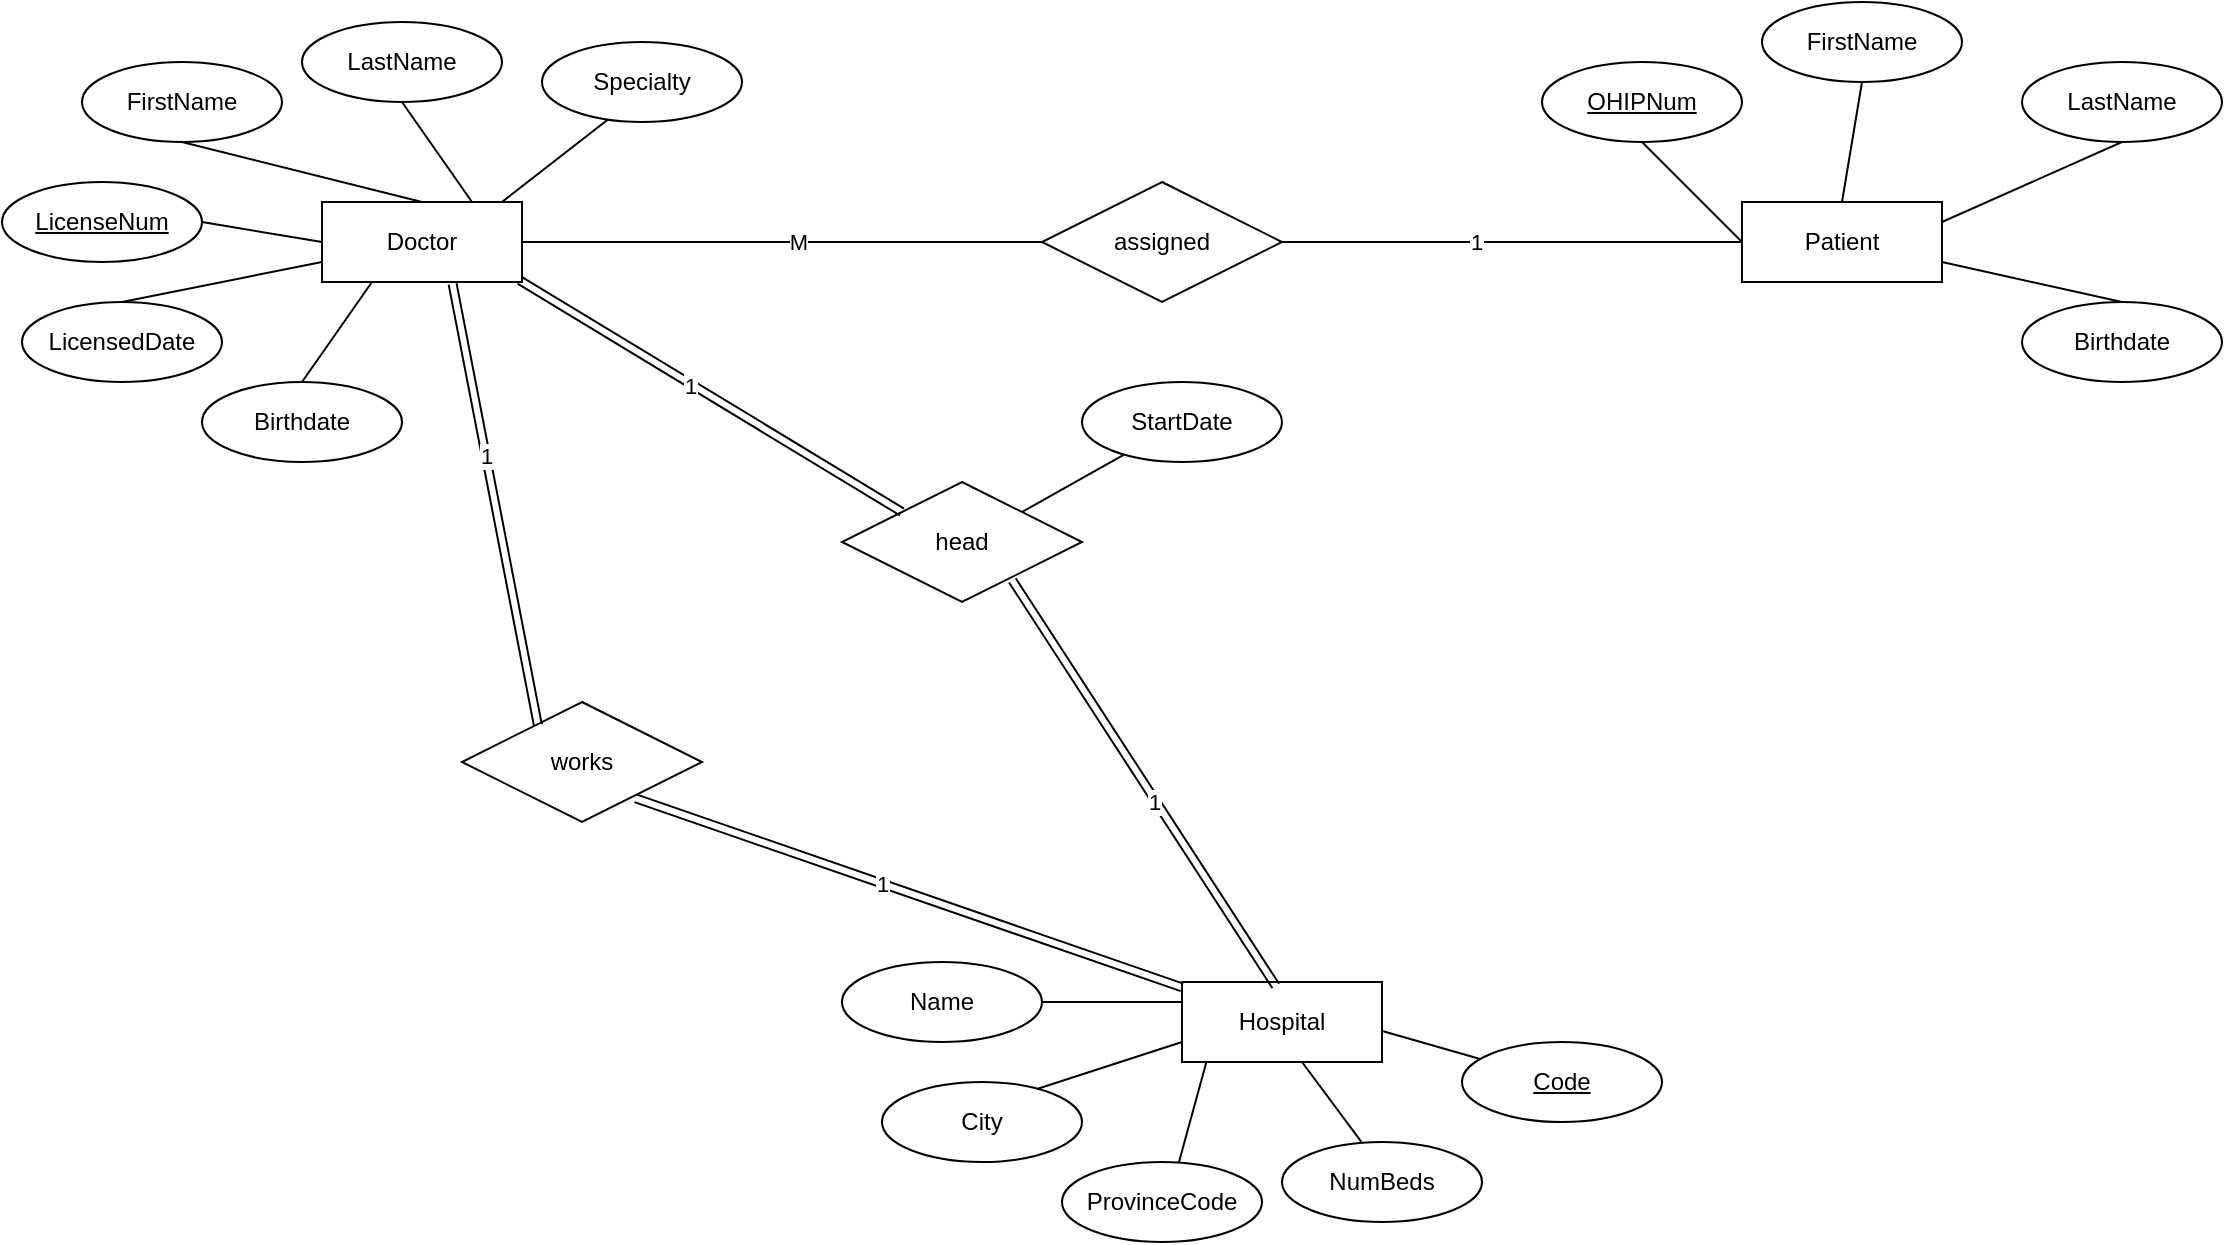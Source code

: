<mxfile version="20.5.0" type="device"><diagram id="H8hnaIyGRnsCfV_JBvjW" name="Page-1"><mxGraphModel dx="1483" dy="766" grid="1" gridSize="10" guides="1" tooltips="1" connect="1" arrows="1" fold="1" page="1" pageScale="1" pageWidth="850" pageHeight="1100" math="0" shadow="0"><root><mxCell id="0"/><mxCell id="1" parent="0"/><mxCell id="KirE61aVH18r9AXsiSAv-1" value="Doctor" style="whiteSpace=wrap;html=1;align=center;" parent="1" vertex="1"><mxGeometry x="250" y="140" width="100" height="40" as="geometry"/></mxCell><mxCell id="KirE61aVH18r9AXsiSAv-2" value="LicenseNum" style="ellipse;whiteSpace=wrap;html=1;align=center;fontStyle=4;" parent="1" vertex="1"><mxGeometry x="90" y="130" width="100" height="40" as="geometry"/></mxCell><mxCell id="KirE61aVH18r9AXsiSAv-3" value="FirstName" style="ellipse;whiteSpace=wrap;html=1;align=center;" parent="1" vertex="1"><mxGeometry x="130" y="70" width="100" height="40" as="geometry"/></mxCell><mxCell id="KirE61aVH18r9AXsiSAv-4" value="LastName" style="ellipse;whiteSpace=wrap;html=1;align=center;" parent="1" vertex="1"><mxGeometry x="240" y="50" width="100" height="40" as="geometry"/></mxCell><mxCell id="KirE61aVH18r9AXsiSAv-5" value="Specialty" style="ellipse;whiteSpace=wrap;html=1;align=center;" parent="1" vertex="1"><mxGeometry x="360" y="60" width="100" height="40" as="geometry"/></mxCell><mxCell id="KirE61aVH18r9AXsiSAv-6" value="LicensedDate" style="ellipse;whiteSpace=wrap;html=1;align=center;" parent="1" vertex="1"><mxGeometry x="100" y="190" width="100" height="40" as="geometry"/></mxCell><mxCell id="KirE61aVH18r9AXsiSAv-7" value="Birthdate" style="ellipse;whiteSpace=wrap;html=1;align=center;" parent="1" vertex="1"><mxGeometry x="190" y="230" width="100" height="40" as="geometry"/></mxCell><mxCell id="KirE61aVH18r9AXsiSAv-8" value="" style="endArrow=none;html=1;rounded=0;exitX=0.5;exitY=1;exitDx=0;exitDy=0;entryX=0.5;entryY=0;entryDx=0;entryDy=0;" parent="1" source="KirE61aVH18r9AXsiSAv-3" target="KirE61aVH18r9AXsiSAv-1" edge="1"><mxGeometry width="50" height="50" relative="1" as="geometry"><mxPoint x="320" y="230" as="sourcePoint"/><mxPoint x="370" y="180" as="targetPoint"/></mxGeometry></mxCell><mxCell id="KirE61aVH18r9AXsiSAv-9" value="" style="endArrow=none;html=1;rounded=0;entryX=0.5;entryY=1;entryDx=0;entryDy=0;exitX=0.75;exitY=0;exitDx=0;exitDy=0;" parent="1" source="KirE61aVH18r9AXsiSAv-1" target="KirE61aVH18r9AXsiSAv-4" edge="1"><mxGeometry width="50" height="50" relative="1" as="geometry"><mxPoint x="320" y="230" as="sourcePoint"/><mxPoint x="370" y="180" as="targetPoint"/></mxGeometry></mxCell><mxCell id="KirE61aVH18r9AXsiSAv-10" value="" style="endArrow=none;html=1;rounded=0;entryX=0.33;entryY=0.968;entryDx=0;entryDy=0;entryPerimeter=0;" parent="1" target="KirE61aVH18r9AXsiSAv-5" edge="1"><mxGeometry width="50" height="50" relative="1" as="geometry"><mxPoint x="340" y="140" as="sourcePoint"/><mxPoint x="370" y="180" as="targetPoint"/></mxGeometry></mxCell><mxCell id="KirE61aVH18r9AXsiSAv-11" value="" style="endArrow=none;html=1;rounded=0;exitX=0.25;exitY=1;exitDx=0;exitDy=0;entryX=0.5;entryY=0;entryDx=0;entryDy=0;" parent="1" source="KirE61aVH18r9AXsiSAv-1" target="KirE61aVH18r9AXsiSAv-7" edge="1"><mxGeometry width="50" height="50" relative="1" as="geometry"><mxPoint x="320" y="230" as="sourcePoint"/><mxPoint x="370" y="180" as="targetPoint"/></mxGeometry></mxCell><mxCell id="KirE61aVH18r9AXsiSAv-12" value="" style="endArrow=none;html=1;rounded=0;exitX=0.5;exitY=0;exitDx=0;exitDy=0;entryX=0;entryY=0.75;entryDx=0;entryDy=0;" parent="1" source="KirE61aVH18r9AXsiSAv-6" target="KirE61aVH18r9AXsiSAv-1" edge="1"><mxGeometry width="50" height="50" relative="1" as="geometry"><mxPoint x="320" y="230" as="sourcePoint"/><mxPoint x="370" y="180" as="targetPoint"/></mxGeometry></mxCell><mxCell id="KirE61aVH18r9AXsiSAv-14" value="" style="endArrow=none;html=1;rounded=0;exitX=1;exitY=0.5;exitDx=0;exitDy=0;entryX=0;entryY=0.5;entryDx=0;entryDy=0;" parent="1" source="KirE61aVH18r9AXsiSAv-2" target="KirE61aVH18r9AXsiSAv-1" edge="1"><mxGeometry width="50" height="50" relative="1" as="geometry"><mxPoint x="320" y="230" as="sourcePoint"/><mxPoint x="370" y="180" as="targetPoint"/></mxGeometry></mxCell><mxCell id="KirE61aVH18r9AXsiSAv-15" value="Patient" style="whiteSpace=wrap;html=1;align=center;" parent="1" vertex="1"><mxGeometry x="960" y="140" width="100" height="40" as="geometry"/></mxCell><mxCell id="KirE61aVH18r9AXsiSAv-18" value="OHIPNum" style="ellipse;whiteSpace=wrap;html=1;align=center;fontStyle=4;" parent="1" vertex="1"><mxGeometry x="860" y="70" width="100" height="40" as="geometry"/></mxCell><mxCell id="KirE61aVH18r9AXsiSAv-19" value="FirstName" style="ellipse;whiteSpace=wrap;html=1;align=center;" parent="1" vertex="1"><mxGeometry x="970" y="40" width="100" height="40" as="geometry"/></mxCell><mxCell id="KirE61aVH18r9AXsiSAv-20" value="LastName" style="ellipse;whiteSpace=wrap;html=1;align=center;" parent="1" vertex="1"><mxGeometry x="1100" y="70" width="100" height="40" as="geometry"/></mxCell><mxCell id="KirE61aVH18r9AXsiSAv-21" value="Birthdate" style="ellipse;whiteSpace=wrap;html=1;align=center;" parent="1" vertex="1"><mxGeometry x="1100" y="190" width="100" height="40" as="geometry"/></mxCell><mxCell id="KirE61aVH18r9AXsiSAv-22" value="" style="endArrow=none;html=1;rounded=0;entryX=0.5;entryY=1;entryDx=0;entryDy=0;exitX=0;exitY=0.5;exitDx=0;exitDy=0;" parent="1" source="KirE61aVH18r9AXsiSAv-15" target="KirE61aVH18r9AXsiSAv-18" edge="1"><mxGeometry width="50" height="50" relative="1" as="geometry"><mxPoint x="740" y="230" as="sourcePoint"/><mxPoint x="790" y="180" as="targetPoint"/></mxGeometry></mxCell><mxCell id="KirE61aVH18r9AXsiSAv-23" value="" style="endArrow=none;html=1;rounded=0;entryX=0.5;entryY=1;entryDx=0;entryDy=0;exitX=0.5;exitY=0;exitDx=0;exitDy=0;" parent="1" source="KirE61aVH18r9AXsiSAv-15" target="KirE61aVH18r9AXsiSAv-19" edge="1"><mxGeometry width="50" height="50" relative="1" as="geometry"><mxPoint x="740" y="230" as="sourcePoint"/><mxPoint x="790" y="180" as="targetPoint"/></mxGeometry></mxCell><mxCell id="KirE61aVH18r9AXsiSAv-24" value="" style="endArrow=none;html=1;rounded=0;entryX=0.5;entryY=1;entryDx=0;entryDy=0;exitX=1;exitY=0.25;exitDx=0;exitDy=0;" parent="1" source="KirE61aVH18r9AXsiSAv-15" target="KirE61aVH18r9AXsiSAv-20" edge="1"><mxGeometry width="50" height="50" relative="1" as="geometry"><mxPoint x="740" y="230" as="sourcePoint"/><mxPoint x="790" y="180" as="targetPoint"/></mxGeometry></mxCell><mxCell id="KirE61aVH18r9AXsiSAv-25" value="" style="endArrow=none;html=1;rounded=0;entryX=0.5;entryY=0;entryDx=0;entryDy=0;exitX=1;exitY=0.75;exitDx=0;exitDy=0;" parent="1" source="KirE61aVH18r9AXsiSAv-15" target="KirE61aVH18r9AXsiSAv-21" edge="1"><mxGeometry width="50" height="50" relative="1" as="geometry"><mxPoint x="740" y="230" as="sourcePoint"/><mxPoint x="790" y="180" as="targetPoint"/></mxGeometry></mxCell><mxCell id="KirE61aVH18r9AXsiSAv-26" value="Hospital" style="whiteSpace=wrap;html=1;align=center;" parent="1" vertex="1"><mxGeometry x="680" y="530" width="100" height="40" as="geometry"/></mxCell><mxCell id="KirE61aVH18r9AXsiSAv-27" value="Name" style="ellipse;whiteSpace=wrap;html=1;align=center;" parent="1" vertex="1"><mxGeometry x="510" y="520" width="100" height="40" as="geometry"/></mxCell><mxCell id="KirE61aVH18r9AXsiSAv-30" value="City" style="ellipse;whiteSpace=wrap;html=1;align=center;" parent="1" vertex="1"><mxGeometry x="530" y="580" width="100" height="40" as="geometry"/></mxCell><mxCell id="KirE61aVH18r9AXsiSAv-31" value="ProvinceCode" style="ellipse;whiteSpace=wrap;html=1;align=center;" parent="1" vertex="1"><mxGeometry x="620" y="620" width="100" height="40" as="geometry"/></mxCell><mxCell id="KirE61aVH18r9AXsiSAv-32" value="NumBeds" style="ellipse;whiteSpace=wrap;html=1;align=center;" parent="1" vertex="1"><mxGeometry x="730" y="610" width="100" height="40" as="geometry"/></mxCell><mxCell id="KirE61aVH18r9AXsiSAv-33" value="Code" style="ellipse;whiteSpace=wrap;html=1;align=center;fontStyle=4;" parent="1" vertex="1"><mxGeometry x="820" y="560" width="100" height="40" as="geometry"/></mxCell><mxCell id="KirE61aVH18r9AXsiSAv-34" value="" style="endArrow=none;html=1;rounded=0;exitX=1;exitY=0.5;exitDx=0;exitDy=0;entryX=0;entryY=0.25;entryDx=0;entryDy=0;" parent="1" source="KirE61aVH18r9AXsiSAv-27" target="KirE61aVH18r9AXsiSAv-26" edge="1"><mxGeometry width="50" height="50" relative="1" as="geometry"><mxPoint x="660" y="540" as="sourcePoint"/><mxPoint x="710" y="490" as="targetPoint"/></mxGeometry></mxCell><mxCell id="KirE61aVH18r9AXsiSAv-35" value="" style="endArrow=none;html=1;rounded=0;entryX=0;entryY=0.75;entryDx=0;entryDy=0;exitX=0.775;exitY=0.088;exitDx=0;exitDy=0;exitPerimeter=0;" parent="1" source="KirE61aVH18r9AXsiSAv-30" target="KirE61aVH18r9AXsiSAv-26" edge="1"><mxGeometry width="50" height="50" relative="1" as="geometry"><mxPoint x="600" y="560" as="sourcePoint"/><mxPoint x="710" y="490" as="targetPoint"/></mxGeometry></mxCell><mxCell id="KirE61aVH18r9AXsiSAv-36" value="" style="endArrow=none;html=1;rounded=0;exitX=0.584;exitY=0.009;exitDx=0;exitDy=0;exitPerimeter=0;entryX=0.122;entryY=1.001;entryDx=0;entryDy=0;entryPerimeter=0;" parent="1" source="KirE61aVH18r9AXsiSAv-31" target="KirE61aVH18r9AXsiSAv-26" edge="1"><mxGeometry width="50" height="50" relative="1" as="geometry"><mxPoint x="710" y="630" as="sourcePoint"/><mxPoint x="700" y="600" as="targetPoint"/></mxGeometry></mxCell><mxCell id="KirE61aVH18r9AXsiSAv-37" value="" style="endArrow=none;html=1;rounded=0;exitX=0.396;exitY=-0.005;exitDx=0;exitDy=0;exitPerimeter=0;" parent="1" source="KirE61aVH18r9AXsiSAv-32" edge="1"><mxGeometry width="50" height="50" relative="1" as="geometry"><mxPoint x="680" y="570" as="sourcePoint"/><mxPoint x="740" y="570" as="targetPoint"/></mxGeometry></mxCell><mxCell id="KirE61aVH18r9AXsiSAv-38" value="" style="endArrow=none;html=1;rounded=0;exitX=1.006;exitY=0.616;exitDx=0;exitDy=0;exitPerimeter=0;" parent="1" source="KirE61aVH18r9AXsiSAv-26" target="KirE61aVH18r9AXsiSAv-33" edge="1"><mxGeometry width="50" height="50" relative="1" as="geometry"><mxPoint x="700" y="590" as="sourcePoint"/><mxPoint x="750" y="540" as="targetPoint"/></mxGeometry></mxCell><mxCell id="iHbfR0HFeKtJZk6pU8b3-1" value="works" style="shape=rhombus;perimeter=rhombusPerimeter;whiteSpace=wrap;html=1;align=center;" vertex="1" parent="1"><mxGeometry x="320" y="390" width="120" height="60" as="geometry"/></mxCell><mxCell id="iHbfR0HFeKtJZk6pU8b3-2" value="" style="endArrow=none;html=1;rounded=0;entryX=0.653;entryY=1.023;entryDx=0;entryDy=0;exitX=0.316;exitY=0.191;exitDx=0;exitDy=0;exitPerimeter=0;shape=link;entryPerimeter=0;" edge="1" parent="1" source="iHbfR0HFeKtJZk6pU8b3-1" target="KirE61aVH18r9AXsiSAv-1"><mxGeometry width="50" height="50" relative="1" as="geometry"><mxPoint x="570" y="380" as="sourcePoint"/><mxPoint x="620" y="330" as="targetPoint"/></mxGeometry></mxCell><mxCell id="iHbfR0HFeKtJZk6pU8b3-3" value="1" style="edgeLabel;html=1;align=center;verticalAlign=middle;resizable=0;points=[];" vertex="1" connectable="0" parent="iHbfR0HFeKtJZk6pU8b3-2"><mxGeometry x="0.221" relative="1" as="geometry"><mxPoint as="offset"/></mxGeometry></mxCell><mxCell id="iHbfR0HFeKtJZk6pU8b3-4" value="" style="endArrow=none;html=1;rounded=0;shape=link;exitX=0.724;exitY=0.803;exitDx=0;exitDy=0;exitPerimeter=0;" edge="1" parent="1" source="iHbfR0HFeKtJZk6pU8b3-1" target="KirE61aVH18r9AXsiSAv-26"><mxGeometry width="50" height="50" relative="1" as="geometry"><mxPoint x="570" y="380" as="sourcePoint"/><mxPoint x="620" y="330" as="targetPoint"/></mxGeometry></mxCell><mxCell id="iHbfR0HFeKtJZk6pU8b3-5" value="1" style="edgeLabel;html=1;align=center;verticalAlign=middle;resizable=0;points=[];" vertex="1" connectable="0" parent="iHbfR0HFeKtJZk6pU8b3-4"><mxGeometry x="-0.099" relative="1" as="geometry"><mxPoint as="offset"/></mxGeometry></mxCell><mxCell id="iHbfR0HFeKtJZk6pU8b3-6" value="assigned" style="shape=rhombus;perimeter=rhombusPerimeter;whiteSpace=wrap;html=1;align=center;" vertex="1" parent="1"><mxGeometry x="610" y="130" width="120" height="60" as="geometry"/></mxCell><mxCell id="iHbfR0HFeKtJZk6pU8b3-7" value="" style="endArrow=none;html=1;rounded=0;exitX=1;exitY=0.5;exitDx=0;exitDy=0;" edge="1" parent="1" source="KirE61aVH18r9AXsiSAv-1" target="iHbfR0HFeKtJZk6pU8b3-6"><mxGeometry width="50" height="50" relative="1" as="geometry"><mxPoint x="610" y="290" as="sourcePoint"/><mxPoint x="660" y="240" as="targetPoint"/></mxGeometry></mxCell><mxCell id="iHbfR0HFeKtJZk6pU8b3-8" value="M" style="edgeLabel;html=1;align=center;verticalAlign=middle;resizable=0;points=[];" vertex="1" connectable="0" parent="iHbfR0HFeKtJZk6pU8b3-7"><mxGeometry x="0.059" relative="1" as="geometry"><mxPoint as="offset"/></mxGeometry></mxCell><mxCell id="iHbfR0HFeKtJZk6pU8b3-9" value="" style="endArrow=none;html=1;rounded=0;entryX=1;entryY=0.5;entryDx=0;entryDy=0;exitX=0;exitY=0.5;exitDx=0;exitDy=0;" edge="1" parent="1" source="KirE61aVH18r9AXsiSAv-15" target="iHbfR0HFeKtJZk6pU8b3-6"><mxGeometry width="50" height="50" relative="1" as="geometry"><mxPoint x="610" y="290" as="sourcePoint"/><mxPoint x="660" y="240" as="targetPoint"/></mxGeometry></mxCell><mxCell id="iHbfR0HFeKtJZk6pU8b3-10" value="1" style="edgeLabel;html=1;align=center;verticalAlign=middle;resizable=0;points=[];" vertex="1" connectable="0" parent="iHbfR0HFeKtJZk6pU8b3-9"><mxGeometry x="0.159" relative="1" as="geometry"><mxPoint as="offset"/></mxGeometry></mxCell><mxCell id="iHbfR0HFeKtJZk6pU8b3-11" value="head" style="shape=rhombus;perimeter=rhombusPerimeter;whiteSpace=wrap;html=1;align=center;" vertex="1" parent="1"><mxGeometry x="510" y="280" width="120" height="60" as="geometry"/></mxCell><mxCell id="iHbfR0HFeKtJZk6pU8b3-12" value="" style="endArrow=none;html=1;rounded=0;exitX=0.988;exitY=0.978;exitDx=0;exitDy=0;exitPerimeter=0;entryX=0;entryY=0;entryDx=0;entryDy=0;shape=link;" edge="1" parent="1" source="KirE61aVH18r9AXsiSAv-1" target="iHbfR0HFeKtJZk6pU8b3-11"><mxGeometry width="50" height="50" relative="1" as="geometry"><mxPoint x="430" y="330" as="sourcePoint"/><mxPoint x="480" y="280" as="targetPoint"/></mxGeometry></mxCell><mxCell id="iHbfR0HFeKtJZk6pU8b3-16" value="1" style="edgeLabel;html=1;align=center;verticalAlign=middle;resizable=0;points=[];" vertex="1" connectable="0" parent="iHbfR0HFeKtJZk6pU8b3-12"><mxGeometry x="-0.11" y="-1" relative="1" as="geometry"><mxPoint as="offset"/></mxGeometry></mxCell><mxCell id="iHbfR0HFeKtJZk6pU8b3-14" value="StartDate" style="ellipse;whiteSpace=wrap;html=1;align=center;" vertex="1" parent="1"><mxGeometry x="630" y="230" width="100" height="40" as="geometry"/></mxCell><mxCell id="iHbfR0HFeKtJZk6pU8b3-15" value="" style="endArrow=none;html=1;rounded=0;exitX=1;exitY=0;exitDx=0;exitDy=0;" edge="1" parent="1" source="iHbfR0HFeKtJZk6pU8b3-11" target="iHbfR0HFeKtJZk6pU8b3-14"><mxGeometry width="50" height="50" relative="1" as="geometry"><mxPoint x="550" y="300" as="sourcePoint"/><mxPoint x="600" y="250" as="targetPoint"/></mxGeometry></mxCell><mxCell id="iHbfR0HFeKtJZk6pU8b3-17" value="" style="endArrow=none;html=1;rounded=0;entryX=0.71;entryY=0.82;entryDx=0;entryDy=0;entryPerimeter=0;exitX=0.469;exitY=0.05;exitDx=0;exitDy=0;exitPerimeter=0;shape=link;" edge="1" parent="1" source="KirE61aVH18r9AXsiSAv-26" target="iHbfR0HFeKtJZk6pU8b3-11"><mxGeometry width="50" height="50" relative="1" as="geometry"><mxPoint x="560" y="450" as="sourcePoint"/><mxPoint x="610" y="400" as="targetPoint"/></mxGeometry></mxCell><mxCell id="iHbfR0HFeKtJZk6pU8b3-18" value="1" style="edgeLabel;html=1;align=center;verticalAlign=middle;resizable=0;points=[];" vertex="1" connectable="0" parent="iHbfR0HFeKtJZk6pU8b3-17"><mxGeometry x="-0.087" y="1" relative="1" as="geometry"><mxPoint as="offset"/></mxGeometry></mxCell></root></mxGraphModel></diagram></mxfile>
